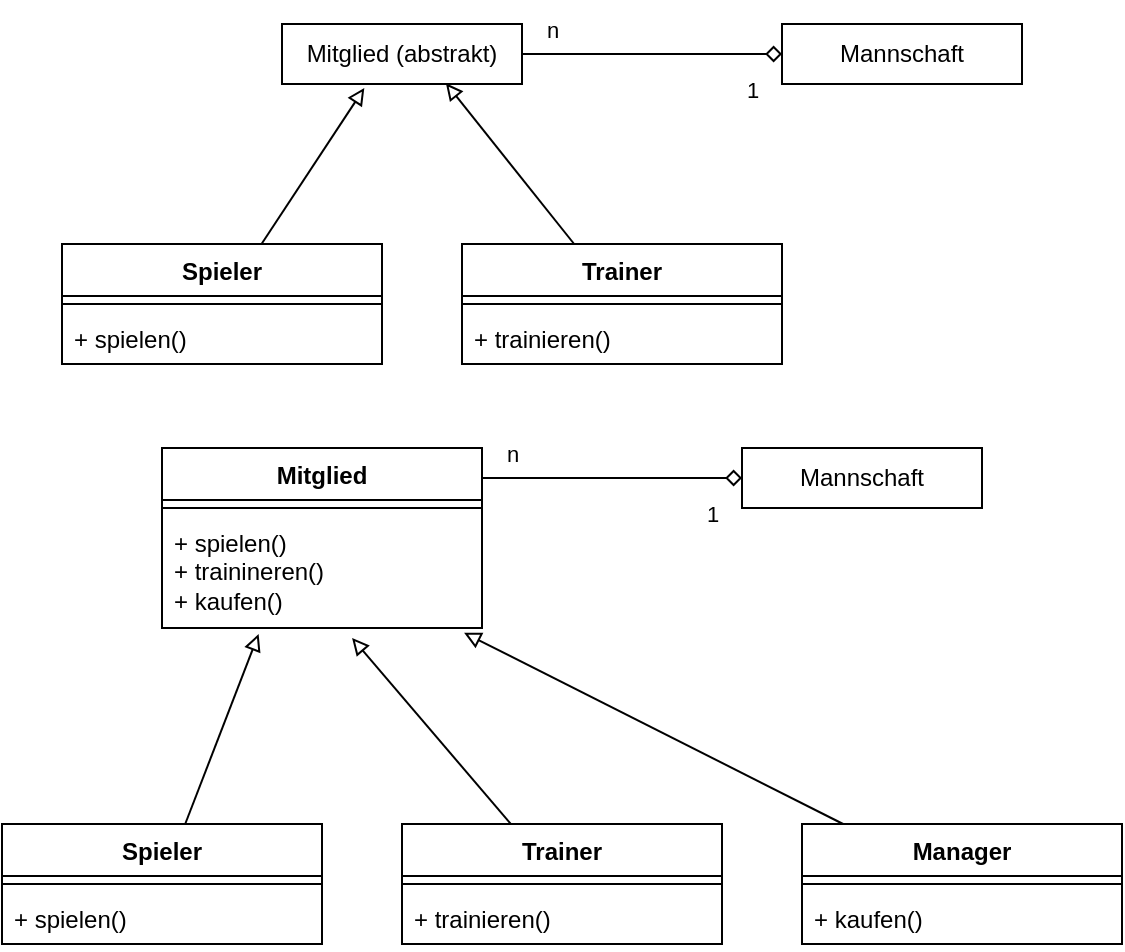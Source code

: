 <mxfile version="22.0.3" type="device">
  <diagram name="Seite-1" id="xYeGVB2Ij98DoMt-JniU">
    <mxGraphModel dx="779" dy="472" grid="1" gridSize="10" guides="1" tooltips="1" connect="1" arrows="1" fold="1" page="1" pageScale="1" pageWidth="827" pageHeight="1169" math="0" shadow="0">
      <root>
        <mxCell id="0" />
        <mxCell id="1" parent="0" />
        <mxCell id="-5twhou28QbpdBh3yYrM-1" value="Mannschaft" style="rounded=0;whiteSpace=wrap;html=1;" parent="1" vertex="1">
          <mxGeometry x="490" y="140" width="120" height="30" as="geometry" />
        </mxCell>
        <mxCell id="-5twhou28QbpdBh3yYrM-4" value="Spieler" style="swimlane;fontStyle=1;align=center;verticalAlign=top;childLayout=stackLayout;horizontal=1;startSize=26;horizontalStack=0;resizeParent=1;resizeParentMax=0;resizeLast=0;collapsible=1;marginBottom=0;whiteSpace=wrap;html=1;" parent="1" vertex="1">
          <mxGeometry x="130" y="250" width="160" height="60" as="geometry" />
        </mxCell>
        <mxCell id="-5twhou28QbpdBh3yYrM-6" value="" style="line;strokeWidth=1;fillColor=none;align=left;verticalAlign=middle;spacingTop=-1;spacingLeft=3;spacingRight=3;rotatable=0;labelPosition=right;points=[];portConstraint=eastwest;strokeColor=inherit;" parent="-5twhou28QbpdBh3yYrM-4" vertex="1">
          <mxGeometry y="26" width="160" height="8" as="geometry" />
        </mxCell>
        <mxCell id="-5twhou28QbpdBh3yYrM-7" value="+ spielen()" style="text;strokeColor=none;fillColor=none;align=left;verticalAlign=top;spacingLeft=4;spacingRight=4;overflow=hidden;rotatable=0;points=[[0,0.5],[1,0.5]];portConstraint=eastwest;whiteSpace=wrap;html=1;" parent="-5twhou28QbpdBh3yYrM-4" vertex="1">
          <mxGeometry y="34" width="160" height="26" as="geometry" />
        </mxCell>
        <mxCell id="-5twhou28QbpdBh3yYrM-8" value="Trainer" style="swimlane;fontStyle=1;align=center;verticalAlign=top;childLayout=stackLayout;horizontal=1;startSize=26;horizontalStack=0;resizeParent=1;resizeParentMax=0;resizeLast=0;collapsible=1;marginBottom=0;whiteSpace=wrap;html=1;" parent="1" vertex="1">
          <mxGeometry x="330" y="250" width="160" height="60" as="geometry" />
        </mxCell>
        <mxCell id="-5twhou28QbpdBh3yYrM-9" value="" style="line;strokeWidth=1;fillColor=none;align=left;verticalAlign=middle;spacingTop=-1;spacingLeft=3;spacingRight=3;rotatable=0;labelPosition=right;points=[];portConstraint=eastwest;strokeColor=inherit;" parent="-5twhou28QbpdBh3yYrM-8" vertex="1">
          <mxGeometry y="26" width="160" height="8" as="geometry" />
        </mxCell>
        <mxCell id="-5twhou28QbpdBh3yYrM-10" value="+ trainieren()" style="text;strokeColor=none;fillColor=none;align=left;verticalAlign=top;spacingLeft=4;spacingRight=4;overflow=hidden;rotatable=0;points=[[0,0.5],[1,0.5]];portConstraint=eastwest;whiteSpace=wrap;html=1;" parent="-5twhou28QbpdBh3yYrM-8" vertex="1">
          <mxGeometry y="34" width="160" height="26" as="geometry" />
        </mxCell>
        <mxCell id="-5twhou28QbpdBh3yYrM-18" style="edgeStyle=none;shape=connector;rounded=0;orthogonalLoop=1;jettySize=auto;html=1;entryX=0;entryY=0.5;entryDx=0;entryDy=0;strokeColor=default;align=center;verticalAlign=middle;fontFamily=Helvetica;fontSize=11;fontColor=default;labelBackgroundColor=default;endArrow=diamond;endFill=0;" parent="1" source="-5twhou28QbpdBh3yYrM-14" target="-5twhou28QbpdBh3yYrM-1" edge="1">
          <mxGeometry relative="1" as="geometry" />
        </mxCell>
        <mxCell id="-5twhou28QbpdBh3yYrM-14" value="Mitglied (abstrakt)" style="rounded=0;whiteSpace=wrap;html=1;" parent="1" vertex="1">
          <mxGeometry x="240" y="140" width="120" height="30" as="geometry" />
        </mxCell>
        <mxCell id="-5twhou28QbpdBh3yYrM-15" style="rounded=0;orthogonalLoop=1;jettySize=auto;html=1;entryX=0.343;entryY=1.067;entryDx=0;entryDy=0;entryPerimeter=0;endArrow=block;endFill=0;" parent="1" source="-5twhou28QbpdBh3yYrM-4" target="-5twhou28QbpdBh3yYrM-14" edge="1">
          <mxGeometry relative="1" as="geometry" />
        </mxCell>
        <mxCell id="-5twhou28QbpdBh3yYrM-17" style="edgeStyle=none;shape=connector;rounded=0;orthogonalLoop=1;jettySize=auto;html=1;entryX=0.683;entryY=0.987;entryDx=0;entryDy=0;entryPerimeter=0;strokeColor=default;align=center;verticalAlign=middle;fontFamily=Helvetica;fontSize=11;fontColor=default;labelBackgroundColor=default;endArrow=block;endFill=0;" parent="1" source="-5twhou28QbpdBh3yYrM-8" target="-5twhou28QbpdBh3yYrM-14" edge="1">
          <mxGeometry relative="1" as="geometry" />
        </mxCell>
        <mxCell id="-5twhou28QbpdBh3yYrM-19" value="n" style="text;html=1;align=center;verticalAlign=middle;resizable=0;points=[];autosize=1;strokeColor=none;fillColor=none;fontFamily=Helvetica;fontSize=11;fontColor=default;labelBackgroundColor=default;" parent="1" vertex="1">
          <mxGeometry x="360" y="128" width="30" height="30" as="geometry" />
        </mxCell>
        <mxCell id="-5twhou28QbpdBh3yYrM-20" value="1" style="text;html=1;align=center;verticalAlign=middle;resizable=0;points=[];autosize=1;strokeColor=none;fillColor=none;fontFamily=Helvetica;fontSize=11;fontColor=default;labelBackgroundColor=default;" parent="1" vertex="1">
          <mxGeometry x="460" y="158" width="30" height="30" as="geometry" />
        </mxCell>
        <mxCell id="xTY8OcIemZDa1BcvdKid-4" value="Mannschaft" style="rounded=0;whiteSpace=wrap;html=1;" vertex="1" parent="1">
          <mxGeometry x="470" y="352" width="120" height="30" as="geometry" />
        </mxCell>
        <mxCell id="xTY8OcIemZDa1BcvdKid-5" value="Spieler" style="swimlane;fontStyle=1;align=center;verticalAlign=top;childLayout=stackLayout;horizontal=1;startSize=26;horizontalStack=0;resizeParent=1;resizeParentMax=0;resizeLast=0;collapsible=1;marginBottom=0;whiteSpace=wrap;html=1;" vertex="1" parent="1">
          <mxGeometry x="100" y="540" width="160" height="60" as="geometry" />
        </mxCell>
        <mxCell id="xTY8OcIemZDa1BcvdKid-6" value="" style="line;strokeWidth=1;fillColor=none;align=left;verticalAlign=middle;spacingTop=-1;spacingLeft=3;spacingRight=3;rotatable=0;labelPosition=right;points=[];portConstraint=eastwest;strokeColor=inherit;" vertex="1" parent="xTY8OcIemZDa1BcvdKid-5">
          <mxGeometry y="26" width="160" height="8" as="geometry" />
        </mxCell>
        <mxCell id="xTY8OcIemZDa1BcvdKid-7" value="+ spielen()" style="text;strokeColor=none;fillColor=none;align=left;verticalAlign=top;spacingLeft=4;spacingRight=4;overflow=hidden;rotatable=0;points=[[0,0.5],[1,0.5]];portConstraint=eastwest;whiteSpace=wrap;html=1;" vertex="1" parent="xTY8OcIemZDa1BcvdKid-5">
          <mxGeometry y="34" width="160" height="26" as="geometry" />
        </mxCell>
        <mxCell id="xTY8OcIemZDa1BcvdKid-8" value="Trainer" style="swimlane;fontStyle=1;align=center;verticalAlign=top;childLayout=stackLayout;horizontal=1;startSize=26;horizontalStack=0;resizeParent=1;resizeParentMax=0;resizeLast=0;collapsible=1;marginBottom=0;whiteSpace=wrap;html=1;" vertex="1" parent="1">
          <mxGeometry x="300" y="540" width="160" height="60" as="geometry" />
        </mxCell>
        <mxCell id="xTY8OcIemZDa1BcvdKid-9" value="" style="line;strokeWidth=1;fillColor=none;align=left;verticalAlign=middle;spacingTop=-1;spacingLeft=3;spacingRight=3;rotatable=0;labelPosition=right;points=[];portConstraint=eastwest;strokeColor=inherit;" vertex="1" parent="xTY8OcIemZDa1BcvdKid-8">
          <mxGeometry y="26" width="160" height="8" as="geometry" />
        </mxCell>
        <mxCell id="xTY8OcIemZDa1BcvdKid-10" value="+ trainieren()" style="text;strokeColor=none;fillColor=none;align=left;verticalAlign=top;spacingLeft=4;spacingRight=4;overflow=hidden;rotatable=0;points=[[0,0.5],[1,0.5]];portConstraint=eastwest;whiteSpace=wrap;html=1;" vertex="1" parent="xTY8OcIemZDa1BcvdKid-8">
          <mxGeometry y="34" width="160" height="26" as="geometry" />
        </mxCell>
        <mxCell id="xTY8OcIemZDa1BcvdKid-11" style="edgeStyle=none;shape=connector;rounded=0;orthogonalLoop=1;jettySize=auto;html=1;entryX=0;entryY=0.5;entryDx=0;entryDy=0;strokeColor=default;align=center;verticalAlign=middle;fontFamily=Helvetica;fontSize=11;fontColor=default;labelBackgroundColor=default;endArrow=diamond;endFill=0;" edge="1" parent="1" target="xTY8OcIemZDa1BcvdKid-4">
          <mxGeometry relative="1" as="geometry">
            <mxPoint x="340" y="367" as="sourcePoint" />
          </mxGeometry>
        </mxCell>
        <mxCell id="xTY8OcIemZDa1BcvdKid-13" style="rounded=0;orthogonalLoop=1;jettySize=auto;html=1;entryX=0.302;entryY=1.054;entryDx=0;entryDy=0;entryPerimeter=0;endArrow=block;endFill=0;" edge="1" parent="1" source="xTY8OcIemZDa1BcvdKid-5" target="xTY8OcIemZDa1BcvdKid-22">
          <mxGeometry relative="1" as="geometry">
            <mxPoint x="261.16" y="384.01" as="targetPoint" />
          </mxGeometry>
        </mxCell>
        <mxCell id="xTY8OcIemZDa1BcvdKid-14" style="edgeStyle=none;shape=connector;rounded=0;orthogonalLoop=1;jettySize=auto;html=1;entryX=0.594;entryY=1.089;entryDx=0;entryDy=0;entryPerimeter=0;strokeColor=default;align=center;verticalAlign=middle;fontFamily=Helvetica;fontSize=11;fontColor=default;labelBackgroundColor=default;endArrow=block;endFill=0;" edge="1" parent="1" source="xTY8OcIemZDa1BcvdKid-8" target="xTY8OcIemZDa1BcvdKid-22">
          <mxGeometry relative="1" as="geometry">
            <mxPoint x="301.96" y="381.61" as="targetPoint" />
          </mxGeometry>
        </mxCell>
        <mxCell id="xTY8OcIemZDa1BcvdKid-15" value="n" style="text;html=1;align=center;verticalAlign=middle;resizable=0;points=[];autosize=1;strokeColor=none;fillColor=none;fontFamily=Helvetica;fontSize=11;fontColor=default;labelBackgroundColor=default;" vertex="1" parent="1">
          <mxGeometry x="340" y="340" width="30" height="30" as="geometry" />
        </mxCell>
        <mxCell id="xTY8OcIemZDa1BcvdKid-16" value="1" style="text;html=1;align=center;verticalAlign=middle;resizable=0;points=[];autosize=1;strokeColor=none;fillColor=none;fontFamily=Helvetica;fontSize=11;fontColor=default;labelBackgroundColor=default;" vertex="1" parent="1">
          <mxGeometry x="440" y="370" width="30" height="30" as="geometry" />
        </mxCell>
        <mxCell id="xTY8OcIemZDa1BcvdKid-17" value="Manager" style="swimlane;fontStyle=1;align=center;verticalAlign=top;childLayout=stackLayout;horizontal=1;startSize=26;horizontalStack=0;resizeParent=1;resizeParentMax=0;resizeLast=0;collapsible=1;marginBottom=0;whiteSpace=wrap;html=1;" vertex="1" parent="1">
          <mxGeometry x="500" y="540" width="160" height="60" as="geometry" />
        </mxCell>
        <mxCell id="xTY8OcIemZDa1BcvdKid-18" value="" style="line;strokeWidth=1;fillColor=none;align=left;verticalAlign=middle;spacingTop=-1;spacingLeft=3;spacingRight=3;rotatable=0;labelPosition=right;points=[];portConstraint=eastwest;strokeColor=inherit;" vertex="1" parent="xTY8OcIemZDa1BcvdKid-17">
          <mxGeometry y="26" width="160" height="8" as="geometry" />
        </mxCell>
        <mxCell id="xTY8OcIemZDa1BcvdKid-19" value="+ kaufen()" style="text;strokeColor=none;fillColor=none;align=left;verticalAlign=top;spacingLeft=4;spacingRight=4;overflow=hidden;rotatable=0;points=[[0,0.5],[1,0.5]];portConstraint=eastwest;whiteSpace=wrap;html=1;" vertex="1" parent="xTY8OcIemZDa1BcvdKid-17">
          <mxGeometry y="34" width="160" height="26" as="geometry" />
        </mxCell>
        <mxCell id="xTY8OcIemZDa1BcvdKid-20" value="Mitglied" style="swimlane;fontStyle=1;align=center;verticalAlign=top;childLayout=stackLayout;horizontal=1;startSize=26;horizontalStack=0;resizeParent=1;resizeParentMax=0;resizeLast=0;collapsible=1;marginBottom=0;whiteSpace=wrap;html=1;" vertex="1" parent="1">
          <mxGeometry x="180" y="352" width="160" height="90" as="geometry" />
        </mxCell>
        <mxCell id="xTY8OcIemZDa1BcvdKid-21" value="" style="line;strokeWidth=1;fillColor=none;align=left;verticalAlign=middle;spacingTop=-1;spacingLeft=3;spacingRight=3;rotatable=0;labelPosition=right;points=[];portConstraint=eastwest;strokeColor=inherit;" vertex="1" parent="xTY8OcIemZDa1BcvdKid-20">
          <mxGeometry y="26" width="160" height="8" as="geometry" />
        </mxCell>
        <mxCell id="xTY8OcIemZDa1BcvdKid-22" value="+ spielen()&lt;br&gt;+ trainineren()&lt;br&gt;+ kaufen()" style="text;strokeColor=none;fillColor=none;align=left;verticalAlign=top;spacingLeft=4;spacingRight=4;overflow=hidden;rotatable=0;points=[[0,0.5],[1,0.5]];portConstraint=eastwest;whiteSpace=wrap;html=1;" vertex="1" parent="xTY8OcIemZDa1BcvdKid-20">
          <mxGeometry y="34" width="160" height="56" as="geometry" />
        </mxCell>
        <mxCell id="xTY8OcIemZDa1BcvdKid-25" style="rounded=0;hachureGap=4;orthogonalLoop=1;jettySize=auto;html=1;entryX=0.944;entryY=1.042;entryDx=0;entryDy=0;entryPerimeter=0;fontFamily=Helvetica;fontSource=https%3A%2F%2Ffonts.googleapis.com%2Fcss%3Ffamily%3DArchitects%2BDaughter;fontSize=11;endArrow=block;endFill=0;" edge="1" parent="1" source="xTY8OcIemZDa1BcvdKid-17" target="xTY8OcIemZDa1BcvdKid-22">
          <mxGeometry relative="1" as="geometry" />
        </mxCell>
      </root>
    </mxGraphModel>
  </diagram>
</mxfile>
